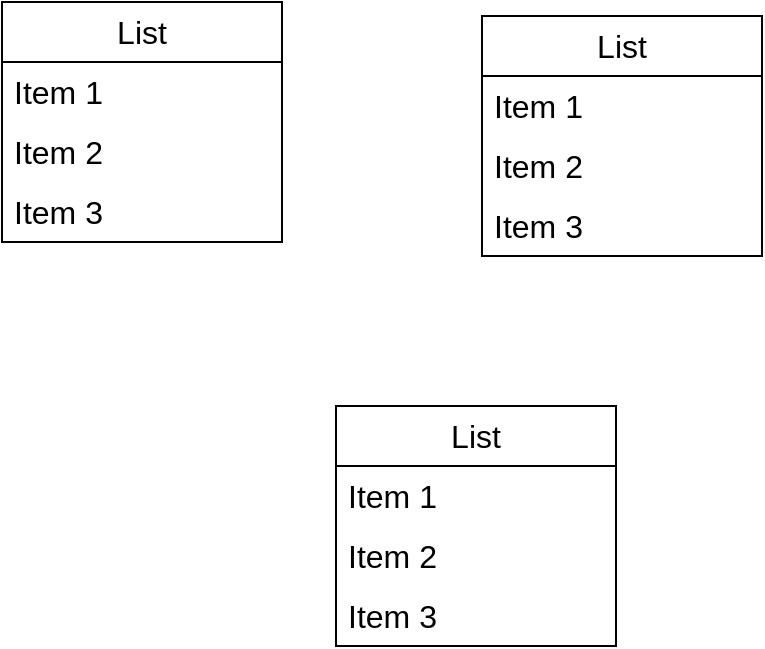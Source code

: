 <mxfile version="22.0.3" type="github">
  <diagram name="Page-1" id="6cVTnkWeK5gxWQ6TB-xg">
    <mxGraphModel dx="1135" dy="1605" grid="0" gridSize="10" guides="1" tooltips="1" connect="1" arrows="1" fold="1" page="0" pageScale="1" pageWidth="827" pageHeight="1169" math="0" shadow="0">
      <root>
        <mxCell id="0" />
        <mxCell id="1" parent="0" />
        <mxCell id="yPDY5nZRENq-pA2NELJq-2" value="List" style="swimlane;fontStyle=0;childLayout=stackLayout;horizontal=1;startSize=30;horizontalStack=0;resizeParent=1;resizeParentMax=0;resizeLast=0;collapsible=1;marginBottom=0;whiteSpace=wrap;html=1;fontSize=16;" vertex="1" parent="1">
          <mxGeometry x="135" y="145" width="140" height="120" as="geometry" />
        </mxCell>
        <mxCell id="yPDY5nZRENq-pA2NELJq-3" value="Item 1" style="text;strokeColor=none;fillColor=none;align=left;verticalAlign=middle;spacingLeft=4;spacingRight=4;overflow=hidden;points=[[0,0.5],[1,0.5]];portConstraint=eastwest;rotatable=0;whiteSpace=wrap;html=1;fontSize=16;" vertex="1" parent="yPDY5nZRENq-pA2NELJq-2">
          <mxGeometry y="30" width="140" height="30" as="geometry" />
        </mxCell>
        <mxCell id="yPDY5nZRENq-pA2NELJq-4" value="Item 2" style="text;strokeColor=none;fillColor=none;align=left;verticalAlign=middle;spacingLeft=4;spacingRight=4;overflow=hidden;points=[[0,0.5],[1,0.5]];portConstraint=eastwest;rotatable=0;whiteSpace=wrap;html=1;fontSize=16;" vertex="1" parent="yPDY5nZRENq-pA2NELJq-2">
          <mxGeometry y="60" width="140" height="30" as="geometry" />
        </mxCell>
        <mxCell id="yPDY5nZRENq-pA2NELJq-5" value="Item 3" style="text;strokeColor=none;fillColor=none;align=left;verticalAlign=middle;spacingLeft=4;spacingRight=4;overflow=hidden;points=[[0,0.5],[1,0.5]];portConstraint=eastwest;rotatable=0;whiteSpace=wrap;html=1;fontSize=16;" vertex="1" parent="yPDY5nZRENq-pA2NELJq-2">
          <mxGeometry y="90" width="140" height="30" as="geometry" />
        </mxCell>
        <mxCell id="yPDY5nZRENq-pA2NELJq-6" value="List" style="swimlane;fontStyle=0;childLayout=stackLayout;horizontal=1;startSize=30;horizontalStack=0;resizeParent=1;resizeParentMax=0;resizeLast=0;collapsible=1;marginBottom=0;whiteSpace=wrap;html=1;fontSize=16;" vertex="1" parent="1">
          <mxGeometry x="208" y="-50" width="140" height="120" as="geometry" />
        </mxCell>
        <mxCell id="yPDY5nZRENq-pA2NELJq-7" value="Item 1" style="text;strokeColor=none;fillColor=none;align=left;verticalAlign=middle;spacingLeft=4;spacingRight=4;overflow=hidden;points=[[0,0.5],[1,0.5]];portConstraint=eastwest;rotatable=0;whiteSpace=wrap;html=1;fontSize=16;" vertex="1" parent="yPDY5nZRENq-pA2NELJq-6">
          <mxGeometry y="30" width="140" height="30" as="geometry" />
        </mxCell>
        <mxCell id="yPDY5nZRENq-pA2NELJq-8" value="Item 2" style="text;strokeColor=none;fillColor=none;align=left;verticalAlign=middle;spacingLeft=4;spacingRight=4;overflow=hidden;points=[[0,0.5],[1,0.5]];portConstraint=eastwest;rotatable=0;whiteSpace=wrap;html=1;fontSize=16;" vertex="1" parent="yPDY5nZRENq-pA2NELJq-6">
          <mxGeometry y="60" width="140" height="30" as="geometry" />
        </mxCell>
        <mxCell id="yPDY5nZRENq-pA2NELJq-9" value="Item 3" style="text;strokeColor=none;fillColor=none;align=left;verticalAlign=middle;spacingLeft=4;spacingRight=4;overflow=hidden;points=[[0,0.5],[1,0.5]];portConstraint=eastwest;rotatable=0;whiteSpace=wrap;html=1;fontSize=16;" vertex="1" parent="yPDY5nZRENq-pA2NELJq-6">
          <mxGeometry y="90" width="140" height="30" as="geometry" />
        </mxCell>
        <mxCell id="yPDY5nZRENq-pA2NELJq-10" value="List" style="swimlane;fontStyle=0;childLayout=stackLayout;horizontal=1;startSize=30;horizontalStack=0;resizeParent=1;resizeParentMax=0;resizeLast=0;collapsible=1;marginBottom=0;whiteSpace=wrap;html=1;fontSize=16;" vertex="1" parent="1">
          <mxGeometry x="-32" y="-57" width="140" height="120" as="geometry" />
        </mxCell>
        <mxCell id="yPDY5nZRENq-pA2NELJq-11" value="Item 1" style="text;strokeColor=none;fillColor=none;align=left;verticalAlign=middle;spacingLeft=4;spacingRight=4;overflow=hidden;points=[[0,0.5],[1,0.5]];portConstraint=eastwest;rotatable=0;whiteSpace=wrap;html=1;fontSize=16;" vertex="1" parent="yPDY5nZRENq-pA2NELJq-10">
          <mxGeometry y="30" width="140" height="30" as="geometry" />
        </mxCell>
        <mxCell id="yPDY5nZRENq-pA2NELJq-12" value="Item 2" style="text;strokeColor=none;fillColor=none;align=left;verticalAlign=middle;spacingLeft=4;spacingRight=4;overflow=hidden;points=[[0,0.5],[1,0.5]];portConstraint=eastwest;rotatable=0;whiteSpace=wrap;html=1;fontSize=16;" vertex="1" parent="yPDY5nZRENq-pA2NELJq-10">
          <mxGeometry y="60" width="140" height="30" as="geometry" />
        </mxCell>
        <mxCell id="yPDY5nZRENq-pA2NELJq-13" value="Item 3" style="text;strokeColor=none;fillColor=none;align=left;verticalAlign=middle;spacingLeft=4;spacingRight=4;overflow=hidden;points=[[0,0.5],[1,0.5]];portConstraint=eastwest;rotatable=0;whiteSpace=wrap;html=1;fontSize=16;" vertex="1" parent="yPDY5nZRENq-pA2NELJq-10">
          <mxGeometry y="90" width="140" height="30" as="geometry" />
        </mxCell>
      </root>
    </mxGraphModel>
  </diagram>
</mxfile>

